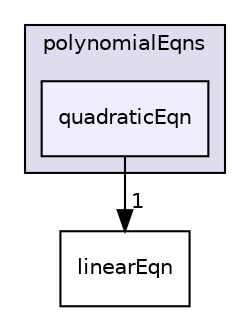 digraph "src/OpenFOAM/primitives/polynomialEqns/quadraticEqn" {
  bgcolor=transparent;
  compound=true
  node [ fontsize="10", fontname="Helvetica"];
  edge [ labelfontsize="10", labelfontname="Helvetica"];
  subgraph clusterdir_ea22b97d585b581f8109179e40307995 {
    graph [ bgcolor="#ddddee", pencolor="black", label="polynomialEqns" fontname="Helvetica", fontsize="10", URL="dir_ea22b97d585b581f8109179e40307995.html"]
  dir_165c92b436e95bde50e6c748f77bf491 [shape=box, label="quadraticEqn", style="filled", fillcolor="#eeeeff", pencolor="black", URL="dir_165c92b436e95bde50e6c748f77bf491.html"];
  }
  dir_1dd29ea88533f030dacac6222e342ea9 [shape=box label="linearEqn" URL="dir_1dd29ea88533f030dacac6222e342ea9.html"];
  dir_165c92b436e95bde50e6c748f77bf491->dir_1dd29ea88533f030dacac6222e342ea9 [headlabel="1", labeldistance=1.5 headhref="dir_002697_002696.html"];
}

